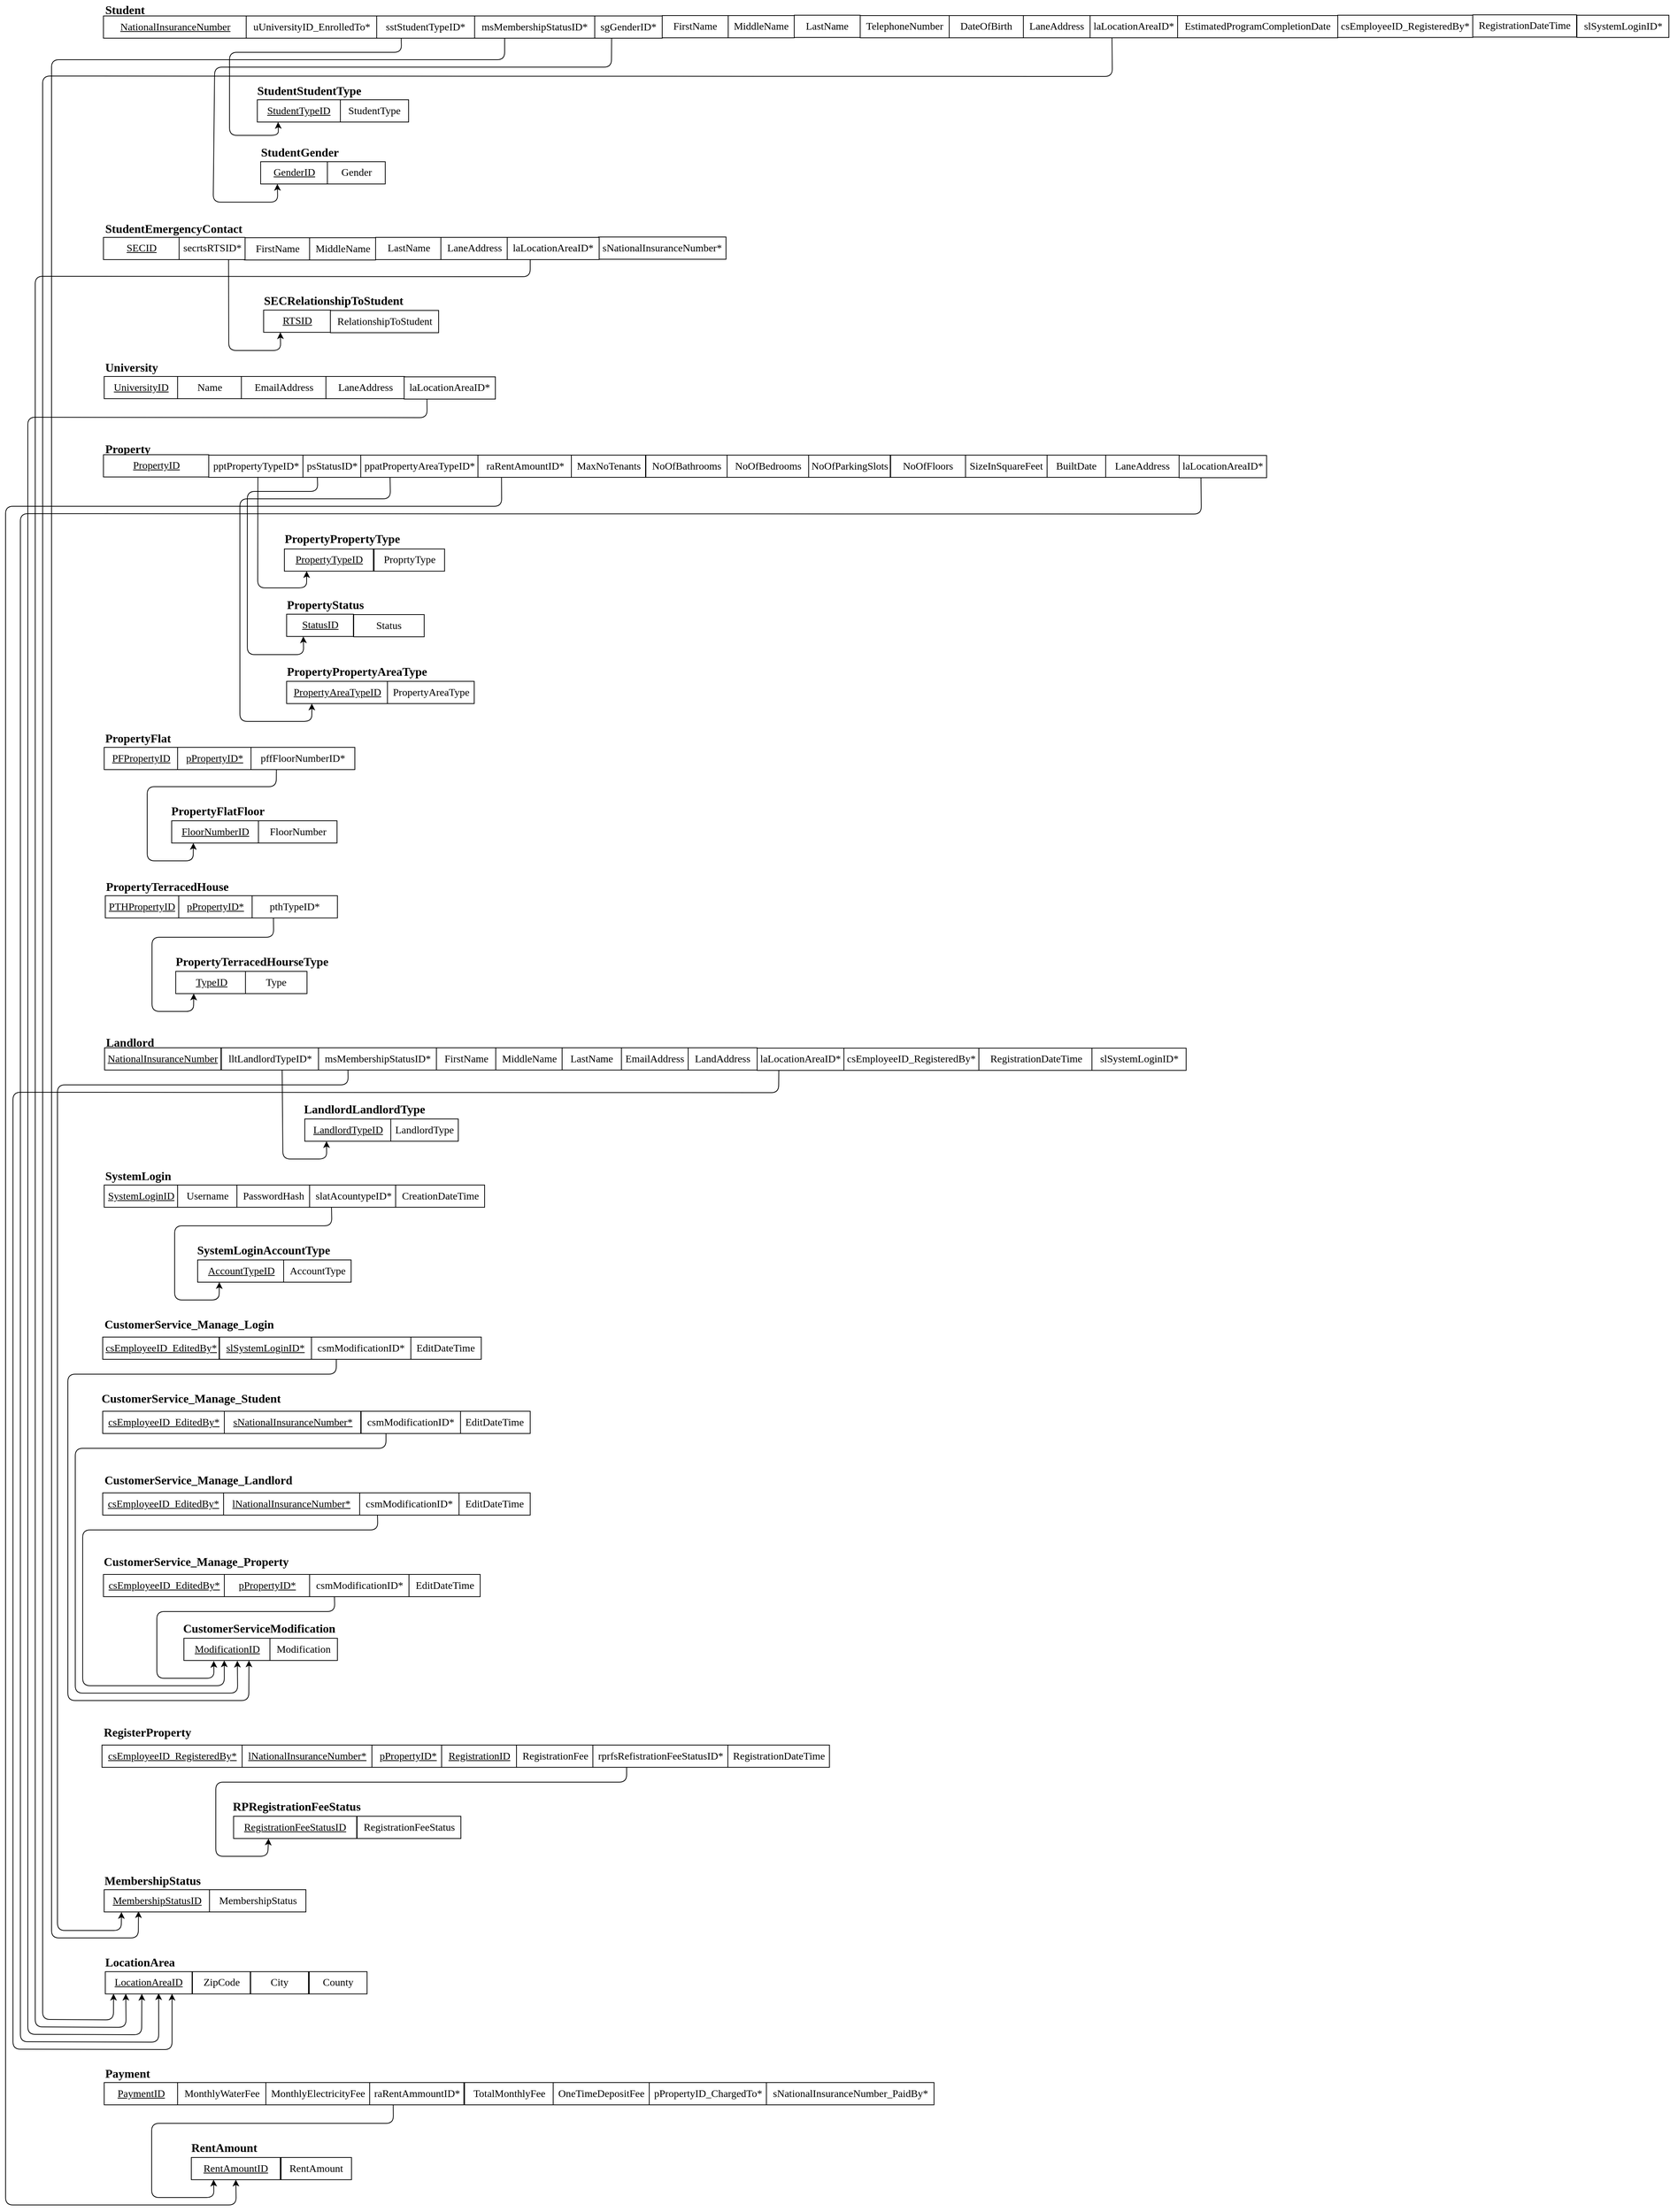<mxfile version="12.2.2" type="device" pages="1"><diagram id="bx-ZTYG9bVRK6xC262lA" name="Page-1"><mxGraphModel dx="1723" dy="2309" grid="1" gridSize="10" guides="1" tooltips="1" connect="1" arrows="1" fold="1" page="1" pageScale="1" pageWidth="2300" pageHeight="3050" math="0" shadow="0"><root><mxCell id="0"/><mxCell id="1" parent="0"/><mxCell id="CJqU6J7FZlLAtP6dqWoQ-250" value="&lt;font style=&quot;font-size: 16px&quot; face=&quot;Times New Roman&quot;&gt;Student&lt;/font&gt;" style="text;html=1;resizable=0;points=[];autosize=1;align=left;verticalAlign=top;spacingTop=-4;fontSize=16;fontStyle=1" parent="1" vertex="1"><mxGeometry x="2471.5" y="33.5" width="60" height="20" as="geometry"/></mxCell><mxCell id="CJqU6J7FZlLAtP6dqWoQ-251" value="&lt;u&gt;NationalInsuranceNumber&lt;/u&gt;" style="rounded=0;whiteSpace=wrap;html=1;fontSize=14;fontFamily=Times New Roman;" parent="1" vertex="1"><mxGeometry x="2471.5" y="54.5" width="193" height="30" as="geometry"/></mxCell><mxCell id="CJqU6J7FZlLAtP6dqWoQ-252" value="FirstName" style="rounded=0;whiteSpace=wrap;html=1;fontSize=14;fontFamily=Times New Roman;" parent="1" vertex="1"><mxGeometry x="3225" y="54" width="89" height="30" as="geometry"/></mxCell><mxCell id="CJqU6J7FZlLAtP6dqWoQ-253" value="MiddleName" style="rounded=0;whiteSpace=wrap;html=1;fontSize=14;fontFamily=Times New Roman;" parent="1" vertex="1"><mxGeometry x="3314" y="54" width="89" height="30" as="geometry"/></mxCell><mxCell id="CJqU6J7FZlLAtP6dqWoQ-254" value="LastName" style="rounded=0;whiteSpace=wrap;html=1;fontSize=14;fontFamily=Times New Roman;" parent="1" vertex="1"><mxGeometry x="3403" y="53.5" width="89" height="30" as="geometry"/></mxCell><mxCell id="CJqU6J7FZlLAtP6dqWoQ-255" value="TelephoneNumber" style="rounded=0;whiteSpace=wrap;html=1;fontSize=14;fontFamily=Times New Roman;" parent="1" vertex="1"><mxGeometry x="3492" y="54" width="120" height="30" as="geometry"/></mxCell><mxCell id="CJqU6J7FZlLAtP6dqWoQ-256" value="DateOfBirth" style="rounded=0;whiteSpace=wrap;html=1;fontSize=14;fontFamily=Times New Roman;" parent="1" vertex="1"><mxGeometry x="3612" y="54" width="100" height="30" as="geometry"/></mxCell><mxCell id="CJqU6J7FZlLAtP6dqWoQ-257" value="EstimatedProgramCompletionDate" style="rounded=0;whiteSpace=wrap;html=1;fontSize=14;fontFamily=Times New Roman;" parent="1" vertex="1"><mxGeometry x="3920" y="54" width="216" height="30" as="geometry"/></mxCell><mxCell id="CJqU6J7FZlLAtP6dqWoQ-258" value="LaneAddress" style="rounded=0;whiteSpace=wrap;html=1;fontSize=14;fontFamily=Times New Roman;" parent="1" vertex="1"><mxGeometry x="3712" y="54" width="90" height="30" as="geometry"/></mxCell><mxCell id="CJqU6J7FZlLAtP6dqWoQ-262" value="msMembershipStatusID*" style="rounded=0;whiteSpace=wrap;html=1;fontSize=14;fontFamily=Times New Roman;" parent="1" vertex="1"><mxGeometry x="2972" y="54.5" width="162" height="30" as="geometry"/></mxCell><mxCell id="CJqU6J7FZlLAtP6dqWoQ-263" value="uUniversityID_EnrolledTo*" style="rounded=0;whiteSpace=wrap;html=1;fontSize=14;fontFamily=Times New Roman;" parent="1" vertex="1"><mxGeometry x="2664" y="54.5" width="177" height="30" as="geometry"/></mxCell><mxCell id="CJqU6J7FZlLAtP6dqWoQ-264" value="csEmployeeID_RegisteredBy*" style="rounded=0;whiteSpace=wrap;html=1;fontSize=14;fontFamily=Times New Roman;" parent="1" vertex="1"><mxGeometry x="4136" y="53.5" width="182" height="30" as="geometry"/></mxCell><mxCell id="CJqU6J7FZlLAtP6dqWoQ-265" value="RegistrationDateTime" style="rounded=0;whiteSpace=wrap;html=1;fontSize=14;fontFamily=Times New Roman;" parent="1" vertex="1"><mxGeometry x="4318" y="53" width="140" height="30" as="geometry"/></mxCell><mxCell id="CJqU6J7FZlLAtP6dqWoQ-266" value="slSystemLoginID*" style="rounded=0;whiteSpace=wrap;html=1;fontSize=14;fontFamily=Times New Roman;" parent="1" vertex="1"><mxGeometry x="4458.5" y="53.5" width="124" height="30" as="geometry"/></mxCell><mxCell id="CJqU6J7FZlLAtP6dqWoQ-267" value="sstStudentTypeID*" style="rounded=0;whiteSpace=wrap;html=1;fontSize=14;fontFamily=Times New Roman;" parent="1" vertex="1"><mxGeometry x="2840" y="54.5" width="132" height="30" as="geometry"/></mxCell><mxCell id="CJqU6J7FZlLAtP6dqWoQ-268" value="sgGenderID*" style="rounded=0;whiteSpace=wrap;html=1;fontSize=14;fontFamily=Times New Roman;" parent="1" vertex="1"><mxGeometry x="3134" y="54.5" width="91" height="30" as="geometry"/></mxCell><mxCell id="CJqU6J7FZlLAtP6dqWoQ-270" value="&lt;font style=&quot;font-size: 16px&quot; face=&quot;Times New Roman&quot;&gt;StudentStudentType&lt;/font&gt;" style="text;html=1;resizable=0;points=[];autosize=1;align=left;verticalAlign=top;spacingTop=-4;fontSize=16;fontStyle=1" parent="1" vertex="1"><mxGeometry x="2677" y="142.5" width="150" height="20" as="geometry"/></mxCell><mxCell id="CJqU6J7FZlLAtP6dqWoQ-272" value="&lt;u&gt;StudentTypeID&lt;/u&gt;" style="rounded=0;whiteSpace=wrap;html=1;fontSize=14;fontFamily=Times New Roman;" parent="1" vertex="1"><mxGeometry x="2679" y="167.5" width="112" height="30" as="geometry"/></mxCell><mxCell id="CJqU6J7FZlLAtP6dqWoQ-274" value="StudentType" style="rounded=0;whiteSpace=wrap;html=1;fontSize=14;fontFamily=Times New Roman;" parent="1" vertex="1"><mxGeometry x="2791" y="167.5" width="92" height="30" as="geometry"/></mxCell><mxCell id="CJqU6J7FZlLAtP6dqWoQ-276" value="" style="endArrow=classic;html=1;entryX=0.25;entryY=1;entryDx=0;entryDy=0;exitX=0.25;exitY=1;exitDx=0;exitDy=0;" parent="1" source="CJqU6J7FZlLAtP6dqWoQ-267" target="CJqU6J7FZlLAtP6dqWoQ-272" edge="1"><mxGeometry width="50" height="50" relative="1" as="geometry"><mxPoint x="2661.5" y="223.5" as="sourcePoint"/><mxPoint x="2721.5" y="213.5" as="targetPoint"/><Array as="points"><mxPoint x="2873.5" y="103.5"/><mxPoint x="2641.5" y="103.5"/><mxPoint x="2641.5" y="215.5"/><mxPoint x="2707.5" y="215.5"/></Array></mxGeometry></mxCell><mxCell id="CJqU6J7FZlLAtP6dqWoQ-277" value="&lt;font face=&quot;Times New Roman&quot;&gt;MembershipStatus&lt;/font&gt;" style="text;html=1;resizable=0;points=[];autosize=1;align=left;verticalAlign=top;spacingTop=-4;fontSize=16;fontStyle=1" parent="1" vertex="1"><mxGeometry x="2470.5" y="2555.5" width="140" height="20" as="geometry"/></mxCell><mxCell id="CJqU6J7FZlLAtP6dqWoQ-278" value="&lt;u&gt;MembershipStatusID&lt;/u&gt;" style="rounded=0;whiteSpace=wrap;html=1;fontSize=14;fontFamily=Times New Roman;" parent="1" vertex="1"><mxGeometry x="2472.5" y="2580.5" width="142" height="30" as="geometry"/></mxCell><mxCell id="CJqU6J7FZlLAtP6dqWoQ-279" value="MembershipStatus" style="rounded=0;whiteSpace=wrap;html=1;fontSize=14;fontFamily=Times New Roman;" parent="1" vertex="1"><mxGeometry x="2614.5" y="2580.5" width="130" height="30" as="geometry"/></mxCell><mxCell id="CJqU6J7FZlLAtP6dqWoQ-280" value="" style="endArrow=classic;html=1;entryX=0.326;entryY=0.97;entryDx=0;entryDy=0;exitX=0.25;exitY=1;exitDx=0;exitDy=0;entryPerimeter=0;" parent="1" source="CJqU6J7FZlLAtP6dqWoQ-262" target="CJqU6J7FZlLAtP6dqWoQ-278" edge="1"><mxGeometry width="50" height="50" relative="1" as="geometry"><mxPoint x="2591.5" y="263.5" as="sourcePoint"/><mxPoint x="2641.5" y="213.5" as="targetPoint"/><Array as="points"><mxPoint x="3012.5" y="113.5"/><mxPoint x="2401.5" y="113.5"/><mxPoint x="2401.5" y="2645.5"/><mxPoint x="2518.5" y="2645.5"/></Array></mxGeometry></mxCell><mxCell id="CJqU6J7FZlLAtP6dqWoQ-281" value="&lt;font face=&quot;Times New Roman&quot;&gt;StudentGender&lt;/font&gt;" style="text;html=1;resizable=0;points=[];autosize=1;align=left;verticalAlign=top;spacingTop=-4;fontSize=16;fontStyle=1" parent="1" vertex="1"><mxGeometry x="2681.5" y="225.5" width="110" height="20" as="geometry"/></mxCell><mxCell id="CJqU6J7FZlLAtP6dqWoQ-282" value="&lt;u&gt;GenderID&lt;/u&gt;" style="rounded=0;whiteSpace=wrap;html=1;fontSize=14;fontFamily=Times New Roman;" parent="1" vertex="1"><mxGeometry x="2683.5" y="251" width="90" height="30" as="geometry"/></mxCell><mxCell id="CJqU6J7FZlLAtP6dqWoQ-283" value="Gender" style="rounded=0;whiteSpace=wrap;html=1;fontSize=14;fontFamily=Times New Roman;" parent="1" vertex="1"><mxGeometry x="2773.5" y="251" width="78" height="30" as="geometry"/></mxCell><mxCell id="CJqU6J7FZlLAtP6dqWoQ-284" value="" style="endArrow=classic;html=1;exitX=0.25;exitY=1;exitDx=0;exitDy=0;entryX=0.25;entryY=1;entryDx=0;entryDy=0;" parent="1" source="CJqU6J7FZlLAtP6dqWoQ-268" target="CJqU6J7FZlLAtP6dqWoQ-282" edge="1"><mxGeometry width="50" height="50" relative="1" as="geometry"><mxPoint x="2581.5" y="273.5" as="sourcePoint"/><mxPoint x="2631.5" y="223.5" as="targetPoint"/><Array as="points"><mxPoint x="3156.5" y="123.5"/><mxPoint x="2621.5" y="123.5"/><mxPoint x="2619.5" y="305.5"/><mxPoint x="2706.5" y="305.5"/></Array></mxGeometry></mxCell><mxCell id="CJqU6J7FZlLAtP6dqWoQ-287" value="City" style="rounded=0;whiteSpace=wrap;html=1;fontSize=14;fontFamily=Times New Roman;" parent="1" vertex="1"><mxGeometry x="2670" y="2691" width="78" height="30" as="geometry"/></mxCell><mxCell id="CJqU6J7FZlLAtP6dqWoQ-288" value="&lt;font face=&quot;Times New Roman&quot;&gt;LocationArea&lt;/font&gt;" style="text;html=1;resizable=0;points=[];autosize=1;align=left;verticalAlign=top;spacingTop=-4;fontSize=16;fontStyle=1" parent="1" vertex="1"><mxGeometry x="2471.5" y="2665.5" width="100" height="20" as="geometry"/></mxCell><mxCell id="CJqU6J7FZlLAtP6dqWoQ-289" value="&lt;u&gt;LocationAreaID&lt;/u&gt;" style="rounded=0;whiteSpace=wrap;html=1;fontSize=14;fontFamily=Times New Roman;" parent="1" vertex="1"><mxGeometry x="2474" y="2691" width="117" height="30" as="geometry"/></mxCell><mxCell id="CJqU6J7FZlLAtP6dqWoQ-290" value="ZipCode" style="rounded=0;whiteSpace=wrap;html=1;fontSize=14;fontFamily=Times New Roman;" parent="1" vertex="1"><mxGeometry x="2591.5" y="2691" width="78" height="30" as="geometry"/></mxCell><mxCell id="CJqU6J7FZlLAtP6dqWoQ-293" value="County" style="rounded=0;whiteSpace=wrap;html=1;fontSize=14;fontFamily=Times New Roman;" parent="1" vertex="1"><mxGeometry x="2749" y="2691" width="78" height="30" as="geometry"/></mxCell><mxCell id="CJqU6J7FZlLAtP6dqWoQ-296" value="&lt;font style=&quot;font-size: 16px&quot; face=&quot;Times New Roman&quot;&gt;StudentEmergencyContact&lt;/font&gt;" style="text;html=1;resizable=0;points=[];autosize=1;align=left;verticalAlign=top;spacingTop=-4;fontSize=16;fontStyle=1" parent="1" vertex="1"><mxGeometry x="2471.5" y="328.5" width="190" height="20" as="geometry"/></mxCell><mxCell id="CJqU6J7FZlLAtP6dqWoQ-297" value="&lt;u&gt;SECID&lt;/u&gt;" style="rounded=0;whiteSpace=wrap;html=1;fontSize=14;fontFamily=Times New Roman;" parent="1" vertex="1"><mxGeometry x="2471.5" y="353" width="102" height="30" as="geometry"/></mxCell><mxCell id="CJqU6J7FZlLAtP6dqWoQ-298" value="FirstName" style="rounded=0;whiteSpace=wrap;html=1;fontSize=14;fontFamily=Times New Roman;" parent="1" vertex="1"><mxGeometry x="2661.5" y="353.5" width="89" height="30" as="geometry"/></mxCell><mxCell id="CJqU6J7FZlLAtP6dqWoQ-299" value="MiddleName" style="rounded=0;whiteSpace=wrap;html=1;fontSize=14;fontFamily=Times New Roman;" parent="1" vertex="1"><mxGeometry x="2749.5" y="353.5" width="89" height="30" as="geometry"/></mxCell><mxCell id="CJqU6J7FZlLAtP6dqWoQ-300" value="LastName" style="rounded=0;whiteSpace=wrap;html=1;fontSize=14;fontFamily=Times New Roman;" parent="1" vertex="1"><mxGeometry x="2838.5" y="353" width="89" height="30" as="geometry"/></mxCell><mxCell id="CJqU6J7FZlLAtP6dqWoQ-302" value="LaneAddress" style="rounded=0;whiteSpace=wrap;html=1;fontSize=14;fontFamily=Times New Roman;" parent="1" vertex="1"><mxGeometry x="2926.5" y="353" width="90" height="30" as="geometry"/></mxCell><mxCell id="CJqU6J7FZlLAtP6dqWoQ-306" value="sNationalInsuranceNumber*" style="rounded=0;whiteSpace=wrap;html=1;fontSize=14;fontFamily=Times New Roman;" parent="1" vertex="1"><mxGeometry x="3139" y="352.5" width="172" height="30" as="geometry"/></mxCell><mxCell id="CJqU6J7FZlLAtP6dqWoQ-307" value="&lt;font face=&quot;Times New Roman&quot;&gt;SECRelationshipToStudent&lt;/font&gt;" style="text;html=1;resizable=0;points=[];autosize=1;align=left;verticalAlign=top;spacingTop=-4;fontSize=16;fontStyle=1" parent="1" vertex="1"><mxGeometry x="2685.5" y="425.5" width="190" height="20" as="geometry"/></mxCell><mxCell id="CJqU6J7FZlLAtP6dqWoQ-308" value="&lt;u&gt;RTSID&lt;/u&gt;" style="rounded=0;whiteSpace=wrap;html=1;fontSize=14;fontFamily=Times New Roman;" parent="1" vertex="1"><mxGeometry x="2687.5" y="451" width="90" height="30" as="geometry"/></mxCell><mxCell id="CJqU6J7FZlLAtP6dqWoQ-309" value="RelationshipToStudent" style="rounded=0;whiteSpace=wrap;html=1;fontSize=14;fontFamily=Times New Roman;" parent="1" vertex="1"><mxGeometry x="2777.5" y="451.5" width="146" height="30" as="geometry"/></mxCell><mxCell id="CJqU6J7FZlLAtP6dqWoQ-313" value="&lt;u&gt;UniversityID&lt;/u&gt;" style="rounded=0;whiteSpace=wrap;html=1;fontSize=14;fontFamily=Times New Roman;" parent="1" vertex="1"><mxGeometry x="2472.5" y="540.5" width="99" height="30" as="geometry"/></mxCell><mxCell id="CJqU6J7FZlLAtP6dqWoQ-314" value="&lt;font style=&quot;font-size: 16px&quot; face=&quot;Times New Roman&quot;&gt;University&lt;/font&gt;" style="text;html=1;resizable=0;points=[];autosize=1;align=left;verticalAlign=top;spacingTop=-4;fontSize=16;fontStyle=1" parent="1" vertex="1"><mxGeometry x="2471.5" y="515.5" width="80" height="20" as="geometry"/></mxCell><mxCell id="CJqU6J7FZlLAtP6dqWoQ-315" value="Name" style="rounded=0;whiteSpace=wrap;html=1;fontSize=14;fontFamily=Times New Roman;" parent="1" vertex="1"><mxGeometry x="2571.5" y="540.5" width="86" height="30" as="geometry"/></mxCell><mxCell id="CJqU6J7FZlLAtP6dqWoQ-316" value="EmailAddress" style="rounded=0;whiteSpace=wrap;html=1;fontSize=14;fontFamily=Times New Roman;" parent="1" vertex="1"><mxGeometry x="2657.5" y="540.5" width="114" height="30" as="geometry"/></mxCell><mxCell id="CJqU6J7FZlLAtP6dqWoQ-317" value="LaneAddress" style="rounded=0;whiteSpace=wrap;html=1;fontSize=14;fontFamily=Times New Roman;" parent="1" vertex="1"><mxGeometry x="2771.5" y="540.5" width="106" height="30" as="geometry"/></mxCell><mxCell id="CJqU6J7FZlLAtP6dqWoQ-322" value="&lt;font style=&quot;font-size: 16px&quot; face=&quot;Times New Roman&quot;&gt;Property&lt;/font&gt;" style="text;html=1;resizable=0;points=[];autosize=1;align=left;verticalAlign=top;spacingTop=-4;fontSize=16;fontStyle=1" parent="1" vertex="1"><mxGeometry x="2471.5" y="625.5" width="70" height="20" as="geometry"/></mxCell><mxCell id="CJqU6J7FZlLAtP6dqWoQ-323" value="&lt;u&gt;PropertyID&lt;/u&gt;" style="rounded=0;whiteSpace=wrap;html=1;fontSize=14;fontFamily=Times New Roman;" parent="1" vertex="1"><mxGeometry x="2471.5" y="646" width="142" height="30" as="geometry"/></mxCell><mxCell id="CJqU6J7FZlLAtP6dqWoQ-324" value="psStatusID*" style="rounded=0;whiteSpace=wrap;html=1;fontSize=14;fontFamily=Times New Roman;" parent="1" vertex="1"><mxGeometry x="2740.5" y="646.5" width="78" height="30" as="geometry"/></mxCell><mxCell id="CJqU6J7FZlLAtP6dqWoQ-325" value="raRentAmountID*" style="rounded=0;whiteSpace=wrap;html=1;fontSize=14;fontFamily=Times New Roman;" parent="1" vertex="1"><mxGeometry x="2976.5" y="646.5" width="127" height="30" as="geometry"/></mxCell><mxCell id="CJqU6J7FZlLAtP6dqWoQ-326" value="MaxNoTenants" style="rounded=0;whiteSpace=wrap;html=1;fontSize=14;fontFamily=Times New Roman;" parent="1" vertex="1"><mxGeometry x="3102.5" y="646.5" width="100" height="30" as="geometry"/></mxCell><mxCell id="CJqU6J7FZlLAtP6dqWoQ-327" value="NoOfBathrooms" style="rounded=0;whiteSpace=wrap;html=1;fontSize=14;fontFamily=Times New Roman;" parent="1" vertex="1"><mxGeometry x="3203" y="646.5" width="110" height="30" as="geometry"/></mxCell><mxCell id="CJqU6J7FZlLAtP6dqWoQ-328" value="NoOfBedrooms" style="rounded=0;whiteSpace=wrap;html=1;fontSize=14;fontFamily=Times New Roman;" parent="1" vertex="1"><mxGeometry x="3312.5" y="646.5" width="110" height="30" as="geometry"/></mxCell><mxCell id="CJqU6J7FZlLAtP6dqWoQ-329" value="ppatPropertyAreaTypeID*" style="rounded=0;whiteSpace=wrap;html=1;fontSize=14;fontFamily=Times New Roman;" parent="1" vertex="1"><mxGeometry x="2818.5" y="646.5" width="158" height="30" as="geometry"/></mxCell><mxCell id="CJqU6J7FZlLAtP6dqWoQ-330" value="NoOfParkingSlots" style="rounded=0;whiteSpace=wrap;html=1;fontSize=14;fontFamily=Times New Roman;" parent="1" vertex="1"><mxGeometry x="3422.5" y="646.5" width="110" height="30" as="geometry"/></mxCell><mxCell id="CJqU6J7FZlLAtP6dqWoQ-331" value="NoOfFloors" style="rounded=0;whiteSpace=wrap;html=1;fontSize=14;fontFamily=Times New Roman;" parent="1" vertex="1"><mxGeometry x="3533" y="646.5" width="101" height="30" as="geometry"/></mxCell><mxCell id="CJqU6J7FZlLAtP6dqWoQ-332" value="SizeInSquareFeet" style="rounded=0;whiteSpace=wrap;html=1;fontSize=14;fontFamily=Times New Roman;" parent="1" vertex="1"><mxGeometry x="3634" y="646.5" width="110" height="30" as="geometry"/></mxCell><mxCell id="CJqU6J7FZlLAtP6dqWoQ-333" value="LaneAddress" style="rounded=0;whiteSpace=wrap;html=1;fontSize=14;fontFamily=Times New Roman;" parent="1" vertex="1"><mxGeometry x="3823" y="646.5" width="99" height="30" as="geometry"/></mxCell><mxCell id="CJqU6J7FZlLAtP6dqWoQ-337" value="pptPropertyTypeID*" style="rounded=0;whiteSpace=wrap;html=1;fontSize=14;fontFamily=Times New Roman;" parent="1" vertex="1"><mxGeometry x="2613.5" y="646.5" width="127" height="30" as="geometry"/></mxCell><mxCell id="CJqU6J7FZlLAtP6dqWoQ-338" value="BuiltDate" style="rounded=0;whiteSpace=wrap;html=1;fontSize=14;fontFamily=Times New Roman;" parent="1" vertex="1"><mxGeometry x="3744" y="646.5" width="79" height="30" as="geometry"/></mxCell><mxCell id="CJqU6J7FZlLAtP6dqWoQ-339" value="&lt;font face=&quot;Times New Roman&quot;&gt;PropertyPropertyType&lt;/font&gt;" style="text;html=1;resizable=0;points=[];autosize=1;align=left;verticalAlign=top;spacingTop=-4;fontSize=16;fontStyle=1" parent="1" vertex="1"><mxGeometry x="2713.5" y="747" width="160" height="20" as="geometry"/></mxCell><mxCell id="CJqU6J7FZlLAtP6dqWoQ-340" value="&lt;u&gt;PropertyTypeID&lt;/u&gt;" style="rounded=0;whiteSpace=wrap;html=1;fontSize=14;fontFamily=Times New Roman;" parent="1" vertex="1"><mxGeometry x="2715.5" y="773" width="120" height="30" as="geometry"/></mxCell><mxCell id="CJqU6J7FZlLAtP6dqWoQ-341" value="ProprtyType" style="rounded=0;whiteSpace=wrap;html=1;fontSize=14;fontFamily=Times New Roman;" parent="1" vertex="1"><mxGeometry x="2836.5" y="773" width="95" height="30" as="geometry"/></mxCell><mxCell id="CJqU6J7FZlLAtP6dqWoQ-342" value="&lt;font face=&quot;Times New Roman&quot;&gt;PropertyStatus&lt;/font&gt;" style="text;html=1;resizable=0;points=[];autosize=1;align=left;verticalAlign=top;spacingTop=-4;fontSize=16;fontStyle=1" parent="1" vertex="1"><mxGeometry x="2716.5" y="835.5" width="110" height="20" as="geometry"/></mxCell><mxCell id="CJqU6J7FZlLAtP6dqWoQ-343" value="&lt;u&gt;StatusID&lt;/u&gt;" style="rounded=0;whiteSpace=wrap;html=1;fontSize=14;fontFamily=Times New Roman;" parent="1" vertex="1"><mxGeometry x="2718.5" y="861" width="90" height="30" as="geometry"/></mxCell><mxCell id="CJqU6J7FZlLAtP6dqWoQ-344" value="Status" style="rounded=0;whiteSpace=wrap;html=1;fontSize=14;fontFamily=Times New Roman;" parent="1" vertex="1"><mxGeometry x="2809" y="861.5" width="95" height="30" as="geometry"/></mxCell><mxCell id="CJqU6J7FZlLAtP6dqWoQ-345" value="" style="endArrow=classic;html=1;entryX=0.25;entryY=1;entryDx=0;entryDy=0;exitX=0.522;exitY=0.981;exitDx=0;exitDy=0;exitPerimeter=0;" parent="1" source="CJqU6J7FZlLAtP6dqWoQ-337" target="CJqU6J7FZlLAtP6dqWoQ-340" edge="1"><mxGeometry width="50" height="50" relative="1" as="geometry"><mxPoint x="2672.5" y="743.5" as="sourcePoint"/><mxPoint x="2645.5" y="828.5" as="targetPoint"/><Array as="points"><mxPoint x="2679.5" y="825.5"/><mxPoint x="2745.5" y="825.5"/></Array></mxGeometry></mxCell><mxCell id="CJqU6J7FZlLAtP6dqWoQ-346" value="" style="endArrow=classic;html=1;entryX=0.25;entryY=1;entryDx=0;entryDy=0;exitX=0.25;exitY=1;exitDx=0;exitDy=0;" parent="1" source="CJqU6J7FZlLAtP6dqWoQ-324" target="CJqU6J7FZlLAtP6dqWoQ-343" edge="1"><mxGeometry width="50" height="50" relative="1" as="geometry"><mxPoint x="2605.5" y="833.5" as="sourcePoint"/><mxPoint x="2655.5" y="783.5" as="targetPoint"/><Array as="points"><mxPoint x="2760.5" y="695.5"/><mxPoint x="2665.5" y="695.5"/><mxPoint x="2665.5" y="915.5"/><mxPoint x="2741.5" y="915.5"/></Array></mxGeometry></mxCell><mxCell id="CJqU6J7FZlLAtP6dqWoQ-347" value="&lt;font face=&quot;Times New Roman&quot;&gt;PropertyPropertyAreaType&lt;/font&gt;" style="text;html=1;resizable=0;points=[];autosize=1;align=left;verticalAlign=top;spacingTop=-4;fontSize=16;fontStyle=1" parent="1" vertex="1"><mxGeometry x="2716.5" y="925.5" width="190" height="20" as="geometry"/></mxCell><mxCell id="CJqU6J7FZlLAtP6dqWoQ-348" value="&lt;u&gt;PropertyAreaTypeID&lt;/u&gt;" style="rounded=0;whiteSpace=wrap;html=1;fontSize=14;fontFamily=Times New Roman;" parent="1" vertex="1"><mxGeometry x="2718.5" y="951.5" width="136" height="30" as="geometry"/></mxCell><mxCell id="CJqU6J7FZlLAtP6dqWoQ-349" value="PropertyAreaType" style="rounded=0;whiteSpace=wrap;html=1;fontSize=14;fontFamily=Times New Roman;" parent="1" vertex="1"><mxGeometry x="2854.5" y="951.5" width="117" height="30" as="geometry"/></mxCell><mxCell id="CJqU6J7FZlLAtP6dqWoQ-350" value="" style="endArrow=classic;html=1;exitX=0.25;exitY=1;exitDx=0;exitDy=0;entryX=0.25;entryY=1;entryDx=0;entryDy=0;" parent="1" source="CJqU6J7FZlLAtP6dqWoQ-329" target="CJqU6J7FZlLAtP6dqWoQ-348" edge="1"><mxGeometry width="50" height="50" relative="1" as="geometry"><mxPoint x="2595.5" y="853.5" as="sourcePoint"/><mxPoint x="2645.5" y="803.5" as="targetPoint"/><Array as="points"><mxPoint x="2858.5" y="705.5"/><mxPoint x="2655.5" y="705.5"/><mxPoint x="2655.5" y="1005.5"/><mxPoint x="2752.5" y="1005.5"/></Array></mxGeometry></mxCell><mxCell id="CJqU6J7FZlLAtP6dqWoQ-351" value="&lt;u&gt;PTHPropertyID&lt;/u&gt;" style="rounded=0;whiteSpace=wrap;html=1;fontSize=14;fontFamily=Times New Roman;" parent="1" vertex="1"><mxGeometry x="2474" y="1240.5" width="99" height="30" as="geometry"/></mxCell><mxCell id="CJqU6J7FZlLAtP6dqWoQ-352" value="&lt;font style=&quot;font-size: 16px&quot; face=&quot;Times New Roman&quot;&gt;PropertyTerracedHouse&lt;/font&gt;" style="text;html=1;resizable=0;points=[];autosize=1;align=left;verticalAlign=top;spacingTop=-4;fontSize=16;fontStyle=1" parent="1" vertex="1"><mxGeometry x="2473" y="1215.5" width="170" height="20" as="geometry"/></mxCell><mxCell id="CJqU6J7FZlLAtP6dqWoQ-353" value="pthTypeID*" style="rounded=0;whiteSpace=wrap;html=1;fontSize=14;fontFamily=Times New Roman;" parent="1" vertex="1"><mxGeometry x="2672" y="1240.5" width="115" height="30" as="geometry"/></mxCell><mxCell id="CJqU6J7FZlLAtP6dqWoQ-354" value="&lt;u&gt;pPropertyID*&lt;/u&gt;" style="rounded=0;whiteSpace=wrap;html=1;fontSize=14;fontFamily=Times New Roman;" parent="1" vertex="1"><mxGeometry x="2573" y="1240.5" width="99" height="30" as="geometry"/></mxCell><mxCell id="CJqU6J7FZlLAtP6dqWoQ-359" value="&lt;font face=&quot;Times New Roman&quot;&gt;PropertyTerracedHourseType&lt;/font&gt;" style="text;html=1;resizable=0;points=[];autosize=1;align=left;verticalAlign=top;spacingTop=-4;fontSize=16;fontStyle=1" parent="1" vertex="1"><mxGeometry x="2566.5" y="1316.5" width="200" height="20" as="geometry"/></mxCell><mxCell id="CJqU6J7FZlLAtP6dqWoQ-360" value="&lt;u&gt;TypeID&lt;/u&gt;" style="rounded=0;whiteSpace=wrap;html=1;fontSize=14;fontFamily=Times New Roman;" parent="1" vertex="1"><mxGeometry x="2569" y="1342.5" width="97" height="30" as="geometry"/></mxCell><mxCell id="CJqU6J7FZlLAtP6dqWoQ-361" value="Type" style="rounded=0;whiteSpace=wrap;html=1;fontSize=14;fontFamily=Times New Roman;" parent="1" vertex="1"><mxGeometry x="2663" y="1342.5" width="83" height="30" as="geometry"/></mxCell><mxCell id="CJqU6J7FZlLAtP6dqWoQ-362" value="" style="endArrow=classic;html=1;entryX=0.25;entryY=1;entryDx=0;entryDy=0;exitX=0.25;exitY=1;exitDx=0;exitDy=0;" parent="1" source="CJqU6J7FZlLAtP6dqWoQ-353" target="CJqU6J7FZlLAtP6dqWoQ-360" edge="1"><mxGeometry width="50" height="50" relative="1" as="geometry"><mxPoint x="2487" y="1426.5" as="sourcePoint"/><mxPoint x="2537" y="1376.5" as="targetPoint"/><Array as="points"><mxPoint x="2701" y="1296.5"/><mxPoint x="2537" y="1296.5"/><mxPoint x="2537" y="1396.5"/><mxPoint x="2593" y="1396.5"/></Array></mxGeometry></mxCell><mxCell id="CJqU6J7FZlLAtP6dqWoQ-363" value="&lt;u&gt;PFPropertyID&lt;/u&gt;" style="rounded=0;whiteSpace=wrap;html=1;fontSize=14;fontFamily=Times New Roman;" parent="1" vertex="1"><mxGeometry x="2472.5" y="1040.5" width="99" height="30" as="geometry"/></mxCell><mxCell id="CJqU6J7FZlLAtP6dqWoQ-364" value="&lt;font style=&quot;font-size: 16px&quot; face=&quot;Times New Roman&quot;&gt;PropertyFlat&lt;/font&gt;" style="text;html=1;resizable=0;points=[];autosize=1;align=left;verticalAlign=top;spacingTop=-4;fontSize=16;fontStyle=1" parent="1" vertex="1"><mxGeometry x="2471.5" y="1015.5" width="100" height="20" as="geometry"/></mxCell><mxCell id="CJqU6J7FZlLAtP6dqWoQ-365" value="pffFloorNumberID*" style="rounded=0;whiteSpace=wrap;html=1;fontSize=14;fontFamily=Times New Roman;" parent="1" vertex="1"><mxGeometry x="2669.5" y="1040.5" width="141" height="30" as="geometry"/></mxCell><mxCell id="CJqU6J7FZlLAtP6dqWoQ-366" value="&lt;u&gt;pPropertyID*&lt;/u&gt;" style="rounded=0;whiteSpace=wrap;html=1;fontSize=14;fontFamily=Times New Roman;" parent="1" vertex="1"><mxGeometry x="2571.5" y="1040.5" width="99" height="30" as="geometry"/></mxCell><mxCell id="CJqU6J7FZlLAtP6dqWoQ-367" value="&lt;font face=&quot;Times New Roman&quot;&gt;PropertyFlatFloor&lt;/font&gt;" style="text;html=1;resizable=0;points=[];autosize=1;align=left;verticalAlign=top;spacingTop=-4;fontSize=16;fontStyle=1" parent="1" vertex="1"><mxGeometry x="2561" y="1113.5" width="130" height="20" as="geometry"/></mxCell><mxCell id="CJqU6J7FZlLAtP6dqWoQ-368" value="&lt;u&gt;FloorNumberID&lt;/u&gt;" style="rounded=0;whiteSpace=wrap;html=1;fontSize=14;fontFamily=Times New Roman;" parent="1" vertex="1"><mxGeometry x="2563.5" y="1139.5" width="117" height="30" as="geometry"/></mxCell><mxCell id="CJqU6J7FZlLAtP6dqWoQ-369" value="FloorNumber" style="rounded=0;whiteSpace=wrap;html=1;fontSize=14;fontFamily=Times New Roman;" parent="1" vertex="1"><mxGeometry x="2680.5" y="1139.5" width="106" height="30" as="geometry"/></mxCell><mxCell id="CJqU6J7FZlLAtP6dqWoQ-370" value="" style="endArrow=classic;html=1;exitX=0.25;exitY=1;exitDx=0;exitDy=0;entryX=0.25;entryY=1;entryDx=0;entryDy=0;" parent="1" source="CJqU6J7FZlLAtP6dqWoQ-365" target="CJqU6J7FZlLAtP6dqWoQ-368" edge="1"><mxGeometry width="50" height="50" relative="1" as="geometry"><mxPoint x="2430.5" y="1133.5" as="sourcePoint"/><mxPoint x="2480.5" y="1083.5" as="targetPoint"/><Array as="points"><mxPoint x="2704.5" y="1093.5"/><mxPoint x="2530.5" y="1093.5"/><mxPoint x="2530.5" y="1193.5"/><mxPoint x="2592.5" y="1193.5"/></Array></mxGeometry></mxCell><mxCell id="CJqU6J7FZlLAtP6dqWoQ-371" value="&lt;font face=&quot;Times New Roman&quot;&gt;Landlord&lt;/font&gt;" style="text;html=1;resizable=0;points=[];autosize=1;align=left;verticalAlign=top;spacingTop=-4;fontSize=16;fontStyle=1" parent="1" vertex="1"><mxGeometry x="2473" y="1425.5" width="70" height="20" as="geometry"/></mxCell><mxCell id="CJqU6J7FZlLAtP6dqWoQ-372" value="&lt;u&gt;NationalInsuranceNumber&lt;/u&gt;" style="rounded=0;whiteSpace=wrap;html=1;fontSize=14;fontFamily=Times New Roman;" parent="1" vertex="1"><mxGeometry x="2473" y="1445.5" width="157" height="30" as="geometry"/></mxCell><mxCell id="CJqU6J7FZlLAtP6dqWoQ-373" value="FirstName" style="rounded=0;whiteSpace=wrap;html=1;fontSize=14;fontFamily=Times New Roman;" parent="1" vertex="1"><mxGeometry x="2920.5" y="1445.5" width="80" height="30" as="geometry"/></mxCell><mxCell id="CJqU6J7FZlLAtP6dqWoQ-374" value="MiddleName" style="rounded=0;whiteSpace=wrap;html=1;fontSize=14;fontFamily=Times New Roman;" parent="1" vertex="1"><mxGeometry x="3000.5" y="1445.5" width="90" height="30" as="geometry"/></mxCell><mxCell id="CJqU6J7FZlLAtP6dqWoQ-375" value="LastName" style="rounded=0;whiteSpace=wrap;html=1;fontSize=14;fontFamily=Times New Roman;" parent="1" vertex="1"><mxGeometry x="3090" y="1445.5" width="80" height="30" as="geometry"/></mxCell><mxCell id="CJqU6J7FZlLAtP6dqWoQ-376" value="EmailAddress" style="rounded=0;whiteSpace=wrap;html=1;fontSize=14;fontFamily=Times New Roman;" parent="1" vertex="1"><mxGeometry x="3170" y="1445.5" width="90" height="30" as="geometry"/></mxCell><mxCell id="CJqU6J7FZlLAtP6dqWoQ-377" value="msMembershipStatusID*" style="rounded=0;whiteSpace=wrap;html=1;fontSize=14;fontFamily=Times New Roman;" parent="1" vertex="1"><mxGeometry x="2761.5" y="1445.5" width="159" height="30" as="geometry"/></mxCell><mxCell id="CJqU6J7FZlLAtP6dqWoQ-378" value="LandAddress" style="rounded=0;whiteSpace=wrap;html=1;fontSize=14;fontFamily=Times New Roman;" parent="1" vertex="1"><mxGeometry x="3260" y="1445.5" width="93" height="30" as="geometry"/></mxCell><mxCell id="CJqU6J7FZlLAtP6dqWoQ-380" value="laLocationAreaID*" style="rounded=0;whiteSpace=wrap;html=1;fontSize=14;fontFamily=Times New Roman;" parent="1" vertex="1"><mxGeometry x="3353" y="1446" width="117" height="30" as="geometry"/></mxCell><mxCell id="CJqU6J7FZlLAtP6dqWoQ-382" value="csEmployeeID_RegisteredBy*" style="rounded=0;whiteSpace=wrap;html=1;fontSize=14;fontFamily=Times New Roman;" parent="1" vertex="1"><mxGeometry x="3470" y="1446" width="182" height="30" as="geometry"/></mxCell><mxCell id="CJqU6J7FZlLAtP6dqWoQ-383" value="RegistrationDateTime" style="rounded=0;whiteSpace=wrap;html=1;fontSize=14;fontFamily=Times New Roman;" parent="1" vertex="1"><mxGeometry x="3652" y="1446" width="155" height="30" as="geometry"/></mxCell><mxCell id="CJqU6J7FZlLAtP6dqWoQ-384" value="lltLandlordTypeID*" style="rounded=0;whiteSpace=wrap;html=1;fontSize=14;fontFamily=Times New Roman;" parent="1" vertex="1"><mxGeometry x="2630.5" y="1445.5" width="131" height="30" as="geometry"/></mxCell><mxCell id="CJqU6J7FZlLAtP6dqWoQ-385" value="slSystemLoginID*" style="rounded=0;whiteSpace=wrap;html=1;fontSize=14;fontFamily=Times New Roman;" parent="1" vertex="1"><mxGeometry x="3804.5" y="1446" width="127" height="30" as="geometry"/></mxCell><mxCell id="CJqU6J7FZlLAtP6dqWoQ-386" value="&lt;font face=&quot;Times New Roman&quot;&gt;LandlordLandlordType&lt;/font&gt;" style="text;html=1;resizable=0;points=[];autosize=1;align=left;verticalAlign=top;spacingTop=-4;fontSize=16;fontStyle=1" parent="1" vertex="1"><mxGeometry x="2740" y="1515.5" width="160" height="20" as="geometry"/></mxCell><mxCell id="CJqU6J7FZlLAtP6dqWoQ-387" value="&lt;u&gt;LandlordTypeID&lt;/u&gt;" style="rounded=0;whiteSpace=wrap;html=1;fontSize=14;fontFamily=Times New Roman;" parent="1" vertex="1"><mxGeometry x="2743" y="1541.5" width="117" height="30" as="geometry"/></mxCell><mxCell id="CJqU6J7FZlLAtP6dqWoQ-388" value="LandlordType" style="rounded=0;whiteSpace=wrap;html=1;fontSize=14;fontFamily=Times New Roman;" parent="1" vertex="1"><mxGeometry x="2859" y="1541.5" width="91" height="30" as="geometry"/></mxCell><mxCell id="CJqU6J7FZlLAtP6dqWoQ-389" value="" style="endArrow=classic;html=1;entryX=0.25;entryY=1;entryDx=0;entryDy=0;exitX=0.626;exitY=1.008;exitDx=0;exitDy=0;exitPerimeter=0;" parent="1" source="CJqU6J7FZlLAtP6dqWoQ-384" target="CJqU6J7FZlLAtP6dqWoQ-387" edge="1"><mxGeometry width="50" height="50" relative="1" as="geometry"><mxPoint x="2605" y="1563.5" as="sourcePoint"/><mxPoint x="2655" y="1513.5" as="targetPoint"/><Array as="points"><mxPoint x="2713.5" y="1595.5"/><mxPoint x="2772.5" y="1595.5"/></Array></mxGeometry></mxCell><mxCell id="CJqU6J7FZlLAtP6dqWoQ-393" value="" style="endArrow=classic;html=1;entryX=0.164;entryY=1.007;entryDx=0;entryDy=0;entryPerimeter=0;exitX=0.25;exitY=1;exitDx=0;exitDy=0;" parent="1" source="CJqU6J7FZlLAtP6dqWoQ-377" target="CJqU6J7FZlLAtP6dqWoQ-278" edge="1"><mxGeometry width="50" height="50" relative="1" as="geometry"><mxPoint x="2131.5" y="533.5" as="sourcePoint"/><mxPoint x="2181.5" y="483.5" as="targetPoint"/><Array as="points"><mxPoint x="2801.5" y="1495.5"/><mxPoint x="2409.5" y="1495.5"/><mxPoint x="2409.5" y="2635.5"/><mxPoint x="2495.5" y="2635.5"/></Array></mxGeometry></mxCell><mxCell id="CJqU6J7FZlLAtP6dqWoQ-394" value="&lt;u&gt;SystemLoginID&lt;/u&gt;" style="rounded=0;whiteSpace=wrap;html=1;fontSize=14;fontFamily=Times New Roman;" parent="1" vertex="1"><mxGeometry x="2472.5" y="1630.5" width="99" height="30" as="geometry"/></mxCell><mxCell id="CJqU6J7FZlLAtP6dqWoQ-395" value="&lt;font face=&quot;Times New Roman&quot;&gt;SystemLogin&lt;/font&gt;" style="text;html=1;resizable=0;points=[];autosize=1;align=left;verticalAlign=top;spacingTop=-4;fontSize=16;fontStyle=1" parent="1" vertex="1"><mxGeometry x="2471.5" y="1605.5" width="100" height="20" as="geometry"/></mxCell><mxCell id="CJqU6J7FZlLAtP6dqWoQ-396" value="Username" style="rounded=0;whiteSpace=wrap;html=1;fontSize=14;fontFamily=Times New Roman;" parent="1" vertex="1"><mxGeometry x="2571.5" y="1630.5" width="80" height="30" as="geometry"/></mxCell><mxCell id="CJqU6J7FZlLAtP6dqWoQ-397" value="PasswordHash" style="rounded=0;whiteSpace=wrap;html=1;fontSize=14;fontFamily=Times New Roman;" parent="1" vertex="1"><mxGeometry x="2651.5" y="1630.5" width="98" height="30" as="geometry"/></mxCell><mxCell id="CJqU6J7FZlLAtP6dqWoQ-398" value="slatAcountypeID*" style="rounded=0;whiteSpace=wrap;html=1;fontSize=14;fontFamily=Times New Roman;" parent="1" vertex="1"><mxGeometry x="2749.5" y="1630.5" width="118" height="30" as="geometry"/></mxCell><mxCell id="CJqU6J7FZlLAtP6dqWoQ-399" value="&lt;span&gt;CreationDateTime&lt;/span&gt;" style="rounded=0;whiteSpace=wrap;html=1;fontSize=14;fontFamily=Times New Roman;fontStyle=0" parent="1" vertex="1"><mxGeometry x="2865.5" y="1630.5" width="120" height="30" as="geometry"/></mxCell><mxCell id="CJqU6J7FZlLAtP6dqWoQ-400" value="&lt;font face=&quot;Times New Roman&quot;&gt;SystemLoginAccountType&lt;/font&gt;" style="text;html=1;resizable=0;points=[];autosize=1;align=left;verticalAlign=top;spacingTop=-4;fontSize=16;fontStyle=1" parent="1" vertex="1"><mxGeometry x="2595.5" y="1705.5" width="190" height="20" as="geometry"/></mxCell><mxCell id="CJqU6J7FZlLAtP6dqWoQ-401" value="&lt;u&gt;AccountTypeID&lt;/u&gt;" style="rounded=0;whiteSpace=wrap;html=1;fontSize=14;fontFamily=Times New Roman;" parent="1" vertex="1"><mxGeometry x="2598.5" y="1731.5" width="117" height="30" as="geometry"/></mxCell><mxCell id="CJqU6J7FZlLAtP6dqWoQ-402" value="AccountType" style="rounded=0;whiteSpace=wrap;html=1;fontSize=14;fontFamily=Times New Roman;" parent="1" vertex="1"><mxGeometry x="2714.5" y="1731.5" width="91" height="30" as="geometry"/></mxCell><mxCell id="CJqU6J7FZlLAtP6dqWoQ-403" value="" style="endArrow=classic;html=1;entryX=0.25;entryY=1;entryDx=0;entryDy=0;exitX=0.25;exitY=1;exitDx=0;exitDy=0;" parent="1" source="CJqU6J7FZlLAtP6dqWoQ-398" target="CJqU6J7FZlLAtP6dqWoQ-401" edge="1"><mxGeometry width="50" height="50" relative="1" as="geometry"><mxPoint x="2457.5" y="1665.5" as="sourcePoint"/><mxPoint x="2507.5" y="1615.5" as="targetPoint"/><Array as="points"><mxPoint x="2779.5" y="1685.5"/><mxPoint x="2567.5" y="1685.5"/><mxPoint x="2567.5" y="1785.5"/><mxPoint x="2627.5" y="1785.5"/></Array></mxGeometry></mxCell><mxCell id="CJqU6J7FZlLAtP6dqWoQ-404" value="&lt;font face=&quot;Times New Roman&quot;&gt;CustomerService_Manage_Student&lt;/font&gt;" style="text;html=1;resizable=0;points=[];autosize=1;align=left;verticalAlign=top;spacingTop=-4;fontSize=16;fontStyle=1" parent="1" vertex="1"><mxGeometry x="2467" y="1905.5" width="240" height="20" as="geometry"/></mxCell><mxCell id="CJqU6J7FZlLAtP6dqWoQ-405" value="&lt;span&gt;sNationalInsuranceNumber*&lt;br&gt;&lt;/span&gt;" style="rounded=0;whiteSpace=wrap;html=1;fontSize=14;fontFamily=Times New Roman;fontStyle=4" parent="1" vertex="1"><mxGeometry x="2634.5" y="1935.5" width="184" height="30" as="geometry"/></mxCell><mxCell id="CJqU6J7FZlLAtP6dqWoQ-406" value="&lt;span&gt;csEmployeeID_EditedBy*&lt;br&gt;&lt;/span&gt;" style="rounded=0;whiteSpace=wrap;html=1;fontSize=14;fontFamily=Times New Roman;fontStyle=4" parent="1" vertex="1"><mxGeometry x="2470.5" y="1935.5" width="164" height="30" as="geometry"/></mxCell><mxCell id="CJqU6J7FZlLAtP6dqWoQ-408" value="&lt;span&gt;EditDateTime&lt;br&gt;&lt;/span&gt;" style="rounded=0;whiteSpace=wrap;html=1;fontSize=14;fontFamily=Times New Roman;fontStyle=0" parent="1" vertex="1"><mxGeometry x="2951" y="1935.5" width="96" height="30" as="geometry"/></mxCell><mxCell id="CJqU6J7FZlLAtP6dqWoQ-409" value="&lt;font face=&quot;Times New Roman&quot;&gt;CustomerService_Manage_Landlord&lt;/font&gt;" style="text;html=1;resizable=0;points=[];autosize=1;align=left;verticalAlign=top;spacingTop=-4;fontSize=16;fontStyle=1" parent="1" vertex="1"><mxGeometry x="2470.5" y="2015.5" width="250" height="20" as="geometry"/></mxCell><mxCell id="CJqU6J7FZlLAtP6dqWoQ-410" value="&lt;span&gt;lNationalInsuranceNumber*&lt;br&gt;&lt;/span&gt;" style="rounded=0;whiteSpace=wrap;html=1;fontSize=14;fontFamily=Times New Roman;fontStyle=4" parent="1" vertex="1"><mxGeometry x="2633" y="2045.5" width="184" height="30" as="geometry"/></mxCell><mxCell id="CJqU6J7FZlLAtP6dqWoQ-411" value="&lt;span&gt;csEmployeeID_EditedBy*&lt;br&gt;&lt;/span&gt;" style="rounded=0;whiteSpace=wrap;html=1;fontSize=14;fontFamily=Times New Roman;fontStyle=4" parent="1" vertex="1"><mxGeometry x="2470.5" y="2045.5" width="163" height="30" as="geometry"/></mxCell><mxCell id="CJqU6J7FZlLAtP6dqWoQ-413" value="&lt;span&gt;EditDateTime&lt;br&gt;&lt;/span&gt;" style="rounded=0;whiteSpace=wrap;html=1;fontSize=14;fontFamily=Times New Roman;fontStyle=0" parent="1" vertex="1"><mxGeometry x="2951" y="2045.5" width="96" height="30" as="geometry"/></mxCell><mxCell id="CJqU6J7FZlLAtP6dqWoQ-414" value="&lt;font face=&quot;Times New Roman&quot;&gt;CustomerService_Manage_Login&lt;/font&gt;" style="text;html=1;resizable=0;points=[];autosize=1;align=left;verticalAlign=top;spacingTop=-4;fontSize=16;fontStyle=1" parent="1" vertex="1"><mxGeometry x="2470.5" y="1805.5" width="230" height="20" as="geometry"/></mxCell><mxCell id="CJqU6J7FZlLAtP6dqWoQ-415" value="slSystemLoginID*" style="rounded=0;whiteSpace=wrap;html=1;fontSize=14;fontFamily=Times New Roman;fontStyle=4" parent="1" vertex="1"><mxGeometry x="2628" y="1835.5" width="124" height="30" as="geometry"/></mxCell><mxCell id="CJqU6J7FZlLAtP6dqWoQ-416" value="&lt;span&gt;csEmployeeID_EditedBy*&lt;br&gt;&lt;/span&gt;" style="rounded=0;whiteSpace=wrap;html=1;fontSize=14;fontFamily=Times New Roman;fontStyle=4" parent="1" vertex="1"><mxGeometry x="2470.5" y="1835.5" width="157" height="30" as="geometry"/></mxCell><mxCell id="CJqU6J7FZlLAtP6dqWoQ-418" value="&lt;span&gt;EditDateTime&lt;br&gt;&lt;/span&gt;" style="rounded=0;whiteSpace=wrap;html=1;fontSize=14;fontFamily=Times New Roman;fontStyle=0" parent="1" vertex="1"><mxGeometry x="2885" y="1835.5" width="96" height="30" as="geometry"/></mxCell><mxCell id="CJqU6J7FZlLAtP6dqWoQ-419" value="&lt;font face=&quot;Times New Roman&quot;&gt;CustomerService_Manage_&lt;/font&gt;&lt;span style=&quot;font-family: &amp;#34;times new roman&amp;#34;&quot;&gt;Property&lt;/span&gt;" style="text;html=1;resizable=0;points=[];autosize=1;align=left;verticalAlign=top;spacingTop=-4;fontSize=16;fontStyle=1" parent="1" vertex="1"><mxGeometry x="2469.5" y="2125.5" width="250" height="20" as="geometry"/></mxCell><mxCell id="CJqU6J7FZlLAtP6dqWoQ-420" value="pPropertyID*" style="rounded=0;whiteSpace=wrap;html=1;fontSize=14;fontFamily=Times New Roman;fontStyle=4" parent="1" vertex="1"><mxGeometry x="2634.5" y="2155.5" width="115" height="30" as="geometry"/></mxCell><mxCell id="CJqU6J7FZlLAtP6dqWoQ-421" value="&lt;span&gt;csEmployeeID_EditedBy*&lt;br&gt;&lt;/span&gt;" style="rounded=0;whiteSpace=wrap;html=1;fontSize=14;fontFamily=Times New Roman;fontStyle=4" parent="1" vertex="1"><mxGeometry x="2471.5" y="2155.5" width="163" height="30" as="geometry"/></mxCell><mxCell id="CJqU6J7FZlLAtP6dqWoQ-422" value="&lt;span&gt;csmModificationID*&lt;br&gt;&lt;/span&gt;" style="rounded=0;whiteSpace=wrap;html=1;fontSize=14;fontFamily=Times New Roman;fontStyle=0" parent="1" vertex="1"><mxGeometry x="2749.5" y="2155.5" width="134" height="30" as="geometry"/></mxCell><mxCell id="CJqU6J7FZlLAtP6dqWoQ-423" value="&lt;span&gt;EditDateTime&lt;br&gt;&lt;/span&gt;" style="rounded=0;whiteSpace=wrap;html=1;fontSize=14;fontFamily=Times New Roman;fontStyle=0" parent="1" vertex="1"><mxGeometry x="2883.5" y="2155.5" width="96" height="30" as="geometry"/></mxCell><mxCell id="CJqU6J7FZlLAtP6dqWoQ-431" value="&lt;font face=&quot;Times New Roman&quot;&gt;CustomerServiceModification&lt;/font&gt;" style="text;html=1;resizable=0;points=[];autosize=1;align=left;verticalAlign=top;spacingTop=-4;fontSize=16;fontStyle=1" parent="1" vertex="1"><mxGeometry x="2577" y="2215.5" width="210" height="20" as="geometry"/></mxCell><mxCell id="CJqU6J7FZlLAtP6dqWoQ-432" value="&lt;u&gt;ModificationID&lt;/u&gt;" style="rounded=0;whiteSpace=wrap;html=1;fontSize=14;fontFamily=Times New Roman;" parent="1" vertex="1"><mxGeometry x="2580" y="2241.5" width="117" height="30" as="geometry"/></mxCell><mxCell id="CJqU6J7FZlLAtP6dqWoQ-433" value="Modification" style="rounded=0;whiteSpace=wrap;html=1;fontSize=14;fontFamily=Times New Roman;" parent="1" vertex="1"><mxGeometry x="2696" y="2241.5" width="91" height="30" as="geometry"/></mxCell><mxCell id="CJqU6J7FZlLAtP6dqWoQ-434" value="" style="endArrow=classic;html=1;entryX=0.344;entryY=1.022;entryDx=0;entryDy=0;exitX=0.25;exitY=1;exitDx=0;exitDy=0;entryPerimeter=0;" parent="1" source="CJqU6J7FZlLAtP6dqWoQ-422" target="CJqU6J7FZlLAtP6dqWoQ-432" edge="1"><mxGeometry width="50" height="50" relative="1" as="geometry"><mxPoint x="2423.5" y="2175.5" as="sourcePoint"/><mxPoint x="2473.5" y="2125.5" as="targetPoint"/><Array as="points"><mxPoint x="2783.5" y="2205.5"/><mxPoint x="2543.5" y="2205.5"/><mxPoint x="2543.5" y="2295.5"/><mxPoint x="2620.5" y="2295.5"/></Array></mxGeometry></mxCell><mxCell id="CJqU6J7FZlLAtP6dqWoQ-435" value="" style="endArrow=classic;html=1;entryX=0.465;entryY=0.998;entryDx=0;entryDy=0;entryPerimeter=0;exitX=0.25;exitY=1;exitDx=0;exitDy=0;" parent="1" target="CJqU6J7FZlLAtP6dqWoQ-432" edge="1"><mxGeometry width="50" height="50" relative="1" as="geometry"><mxPoint x="2841" y="2075.5" as="sourcePoint"/><mxPoint x="2303.5" y="2105.5" as="targetPoint"/><Array as="points"><mxPoint x="2841.5" y="2095.5"/><mxPoint x="2443.5" y="2095.5"/><mxPoint x="2443.5" y="2305.5"/><mxPoint x="2634.5" y="2305.5"/></Array></mxGeometry></mxCell><mxCell id="CJqU6J7FZlLAtP6dqWoQ-436" value="&lt;span&gt;csmModificationID*&lt;br&gt;&lt;/span&gt;" style="rounded=0;whiteSpace=wrap;html=1;fontSize=14;fontFamily=Times New Roman;fontStyle=0" parent="1" vertex="1"><mxGeometry x="2817" y="2045.5" width="134" height="30" as="geometry"/></mxCell><mxCell id="CJqU6J7FZlLAtP6dqWoQ-438" value="&lt;span&gt;csmModificationID*&lt;br&gt;&lt;/span&gt;" style="rounded=0;whiteSpace=wrap;html=1;fontSize=14;fontFamily=Times New Roman;fontStyle=0" parent="1" vertex="1"><mxGeometry x="2752" y="1835.5" width="134" height="30" as="geometry"/></mxCell><mxCell id="CJqU6J7FZlLAtP6dqWoQ-439" value="&lt;span&gt;csmModificationID*&lt;br&gt;&lt;/span&gt;" style="rounded=0;whiteSpace=wrap;html=1;fontSize=14;fontFamily=Times New Roman;fontStyle=0" parent="1" vertex="1"><mxGeometry x="2819" y="1935.5" width="134" height="30" as="geometry"/></mxCell><mxCell id="CJqU6J7FZlLAtP6dqWoQ-440" value="" style="endArrow=classic;html=1;exitX=0.25;exitY=1;exitDx=0;exitDy=0;entryX=0.616;entryY=1.014;entryDx=0;entryDy=0;entryPerimeter=0;" parent="1" source="CJqU6J7FZlLAtP6dqWoQ-439" target="CJqU6J7FZlLAtP6dqWoQ-432" edge="1"><mxGeometry width="50" height="50" relative="1" as="geometry"><mxPoint x="2393.5" y="2025.5" as="sourcePoint"/><mxPoint x="2628.5" y="2273.5" as="targetPoint"/><Array as="points"><mxPoint x="2852.5" y="1985.5"/><mxPoint x="2433.5" y="1985.5"/><mxPoint x="2433.5" y="2315.5"/><mxPoint x="2652.5" y="2315.5"/></Array></mxGeometry></mxCell><mxCell id="CJqU6J7FZlLAtP6dqWoQ-441" value="" style="endArrow=classic;html=1;entryX=0.75;entryY=1;entryDx=0;entryDy=0;exitX=0.25;exitY=1;exitDx=0;exitDy=0;" parent="1" source="CJqU6J7FZlLAtP6dqWoQ-438" target="CJqU6J7FZlLAtP6dqWoQ-432" edge="1"><mxGeometry width="50" height="50" relative="1" as="geometry"><mxPoint x="2373.5" y="1945.5" as="sourcePoint"/><mxPoint x="2423.5" y="1895.5" as="targetPoint"/><Array as="points"><mxPoint x="2785.5" y="1885.5"/><mxPoint x="2423.5" y="1885.5"/><mxPoint x="2423.5" y="2325.5"/><mxPoint x="2667.5" y="2325.5"/></Array></mxGeometry></mxCell><mxCell id="CJqU6J7FZlLAtP6dqWoQ-443" value="&lt;span&gt;csEmployeeID_RegisteredBy*&lt;br&gt;&lt;/span&gt;" style="rounded=0;whiteSpace=wrap;html=1;fontSize=14;fontFamily=Times New Roman;fontStyle=4" parent="1" vertex="1"><mxGeometry x="2469.5" y="2385.5" width="189" height="30" as="geometry"/></mxCell><mxCell id="CJqU6J7FZlLAtP6dqWoQ-444" value="lNationalInsuranceNumber*" style="rounded=0;whiteSpace=wrap;html=1;fontSize=14;fontFamily=Times New Roman;fontStyle=4" parent="1" vertex="1"><mxGeometry x="2658.5" y="2385.5" width="175" height="30" as="geometry"/></mxCell><mxCell id="CJqU6J7FZlLAtP6dqWoQ-445" value="pPropertyID*" style="rounded=0;whiteSpace=wrap;html=1;fontSize=14;fontFamily=Times New Roman;fontStyle=4" parent="1" vertex="1"><mxGeometry x="2833.5" y="2385.5" width="97" height="30" as="geometry"/></mxCell><mxCell id="CJqU6J7FZlLAtP6dqWoQ-446" value="&lt;font face=&quot;Times New Roman&quot;&gt;RegisterProperty&lt;/font&gt;" style="text;html=1;resizable=0;points=[];autosize=1;align=left;verticalAlign=top;spacingTop=-4;fontSize=16;fontStyle=1" parent="1" vertex="1"><mxGeometry x="2469.5" y="2355.5" width="120" height="20" as="geometry"/></mxCell><mxCell id="CJqU6J7FZlLAtP6dqWoQ-447" value="&lt;u&gt;RegistrationID&lt;/u&gt;" style="rounded=0;whiteSpace=wrap;html=1;fontSize=14;fontFamily=Times New Roman;fontStyle=0" parent="1" vertex="1"><mxGeometry x="2927.5" y="2385.5" width="101" height="30" as="geometry"/></mxCell><mxCell id="CJqU6J7FZlLAtP6dqWoQ-448" value="RegistrationFee" style="rounded=0;whiteSpace=wrap;html=1;fontSize=14;fontFamily=Times New Roman;fontStyle=0" parent="1" vertex="1"><mxGeometry x="3028.5" y="2385.5" width="104" height="30" as="geometry"/></mxCell><mxCell id="CJqU6J7FZlLAtP6dqWoQ-449" value="rprfsRefistrationFeeStatusID*" style="rounded=0;whiteSpace=wrap;html=1;fontSize=14;fontFamily=Times New Roman;fontStyle=0" parent="1" vertex="1"><mxGeometry x="3131.5" y="2385.5" width="182" height="30" as="geometry"/></mxCell><mxCell id="CJqU6J7FZlLAtP6dqWoQ-450" value="RegistrationDateTime" style="rounded=0;whiteSpace=wrap;html=1;fontSize=14;fontFamily=Times New Roman;fontStyle=0" parent="1" vertex="1"><mxGeometry x="3313.5" y="2385.5" width="137" height="30" as="geometry"/></mxCell><mxCell id="CJqU6J7FZlLAtP6dqWoQ-451" value="&lt;font face=&quot;Times New Roman&quot;&gt;RPRegistrationFeeStatus&lt;/font&gt;" style="text;html=1;resizable=0;points=[];autosize=1;align=left;verticalAlign=top;spacingTop=-4;fontSize=16;fontStyle=1" parent="1" vertex="1"><mxGeometry x="2644" y="2455.5" width="180" height="20" as="geometry"/></mxCell><mxCell id="CJqU6J7FZlLAtP6dqWoQ-452" value="&lt;u&gt;RegistrationFeeStatusID&lt;/u&gt;" style="rounded=0;whiteSpace=wrap;html=1;fontSize=14;fontFamily=Times New Roman;" parent="1" vertex="1"><mxGeometry x="2647" y="2481.5" width="166" height="30" as="geometry"/></mxCell><mxCell id="CJqU6J7FZlLAtP6dqWoQ-453" value="RegistrationFeeStatus" style="rounded=0;whiteSpace=wrap;html=1;fontSize=14;fontFamily=Times New Roman;" parent="1" vertex="1"><mxGeometry x="2813.5" y="2481.5" width="140" height="30" as="geometry"/></mxCell><mxCell id="CJqU6J7FZlLAtP6dqWoQ-454" value="" style="endArrow=classic;html=1;entryX=0.284;entryY=1.006;entryDx=0;entryDy=0;entryPerimeter=0;exitX=0.25;exitY=1;exitDx=0;exitDy=0;" parent="1" source="CJqU6J7FZlLAtP6dqWoQ-449" target="CJqU6J7FZlLAtP6dqWoQ-452" edge="1"><mxGeometry width="50" height="50" relative="1" as="geometry"><mxPoint x="2613" y="2595.5" as="sourcePoint"/><mxPoint x="2663" y="2545.5" as="targetPoint"/><Array as="points"><mxPoint x="3177" y="2435.5"/><mxPoint x="2623" y="2435.5"/><mxPoint x="2623" y="2535.5"/><mxPoint x="2693" y="2535.5"/></Array></mxGeometry></mxCell><mxCell id="CJqU6J7FZlLAtP6dqWoQ-455" value="secrtsRTSID*" style="rounded=0;whiteSpace=wrap;html=1;fontSize=14;fontFamily=Times New Roman;" parent="1" vertex="1"><mxGeometry x="2573.5" y="353" width="89" height="30" as="geometry"/></mxCell><mxCell id="CJqU6J7FZlLAtP6dqWoQ-456" value="" style="endArrow=classic;html=1;entryX=0.25;entryY=1;entryDx=0;entryDy=0;exitX=0.75;exitY=1;exitDx=0;exitDy=0;" parent="1" source="CJqU6J7FZlLAtP6dqWoQ-455" target="CJqU6J7FZlLAtP6dqWoQ-308" edge="1"><mxGeometry width="50" height="50" relative="1" as="geometry"><mxPoint x="2597" y="506.5" as="sourcePoint"/><mxPoint x="2647" y="456.5" as="targetPoint"/><Array as="points"><mxPoint x="2640.5" y="505.5"/><mxPoint x="2710.5" y="505.5"/></Array></mxGeometry></mxCell><mxCell id="CJqU6J7FZlLAtP6dqWoQ-461" value="laLocationAreaID*" style="rounded=0;whiteSpace=wrap;html=1;fontSize=14;fontFamily=Times New Roman;" parent="1" vertex="1"><mxGeometry x="3922" y="647" width="118" height="30" as="geometry"/></mxCell><mxCell id="CJqU6J7FZlLAtP6dqWoQ-464" value="laLocationAreaID*" style="rounded=0;whiteSpace=wrap;html=1;fontSize=14;fontFamily=Times New Roman;" parent="1" vertex="1"><mxGeometry x="2877" y="541" width="123" height="30" as="geometry"/></mxCell><mxCell id="CJqU6J7FZlLAtP6dqWoQ-468" value="laLocationAreaID*" style="rounded=0;whiteSpace=wrap;html=1;fontSize=14;fontFamily=Times New Roman;" parent="1" vertex="1"><mxGeometry x="3016" y="353" width="124" height="30" as="geometry"/></mxCell><mxCell id="CJqU6J7FZlLAtP6dqWoQ-471" value="laLocationAreaID*" style="rounded=0;whiteSpace=wrap;html=1;fontSize=14;fontFamily=Times New Roman;" parent="1" vertex="1"><mxGeometry x="3802" y="54" width="118" height="30" as="geometry"/></mxCell><mxCell id="CJqU6J7FZlLAtP6dqWoQ-474" value="" style="endArrow=classic;html=1;exitX=0.25;exitY=1;exitDx=0;exitDy=0;entryX=0.095;entryY=0.995;entryDx=0;entryDy=0;entryPerimeter=0;" parent="1" source="CJqU6J7FZlLAtP6dqWoQ-471" target="CJqU6J7FZlLAtP6dqWoQ-289" edge="1"><mxGeometry width="50" height="50" relative="1" as="geometry"><mxPoint x="3599.5" y="225.5" as="sourcePoint"/><mxPoint x="2379.5" y="3055.5" as="targetPoint"/><Array as="points"><mxPoint x="3832" y="136"/><mxPoint x="2389.5" y="135.5"/><mxPoint x="2389.5" y="2755.5"/><mxPoint x="2485" y="2756"/></Array></mxGeometry></mxCell><mxCell id="CJqU6J7FZlLAtP6dqWoQ-479" value="" style="endArrow=classic;html=1;exitX=0.25;exitY=1;exitDx=0;exitDy=0;entryX=0.236;entryY=0.995;entryDx=0;entryDy=0;entryPerimeter=0;" parent="1" source="CJqU6J7FZlLAtP6dqWoQ-468" target="CJqU6J7FZlLAtP6dqWoQ-289" edge="1"><mxGeometry width="50" height="50" relative="1" as="geometry"><mxPoint x="2359.5" y="475.5" as="sourcePoint"/><mxPoint x="2339.5" y="525.5" as="targetPoint"/><Array as="points"><mxPoint x="3047" y="406"/><mxPoint x="2379.5" y="405.5"/><mxPoint x="2379.5" y="2765.5"/><mxPoint x="2502" y="2766"/></Array></mxGeometry></mxCell><mxCell id="CJqU6J7FZlLAtP6dqWoQ-482" value="" style="endArrow=classic;html=1;exitX=0.25;exitY=1;exitDx=0;exitDy=0;entryX=0.421;entryY=1;entryDx=0;entryDy=0;entryPerimeter=0;" parent="1" source="CJqU6J7FZlLAtP6dqWoQ-464" target="CJqU6J7FZlLAtP6dqWoQ-289" edge="1"><mxGeometry width="50" height="50" relative="1" as="geometry"><mxPoint x="2309.5" y="595.5" as="sourcePoint"/><mxPoint x="2559.5" y="3135.5" as="targetPoint"/><Array as="points"><mxPoint x="2908" y="596"/><mxPoint x="2369.5" y="595.5"/><mxPoint x="2369.5" y="2775.5"/><mxPoint x="2523" y="2776"/></Array></mxGeometry></mxCell><mxCell id="CJqU6J7FZlLAtP6dqWoQ-485" value="" style="endArrow=classic;html=1;exitX=0.25;exitY=1;exitDx=0;exitDy=0;entryX=0.615;entryY=0.973;entryDx=0;entryDy=0;entryPerimeter=0;" parent="1" source="CJqU6J7FZlLAtP6dqWoQ-461" target="CJqU6J7FZlLAtP6dqWoQ-289" edge="1"><mxGeometry width="50" height="50" relative="1" as="geometry"><mxPoint x="3709.5" y="835.5" as="sourcePoint"/><mxPoint x="2589.5" y="3155.5" as="targetPoint"/><Array as="points"><mxPoint x="3952" y="726"/><mxPoint x="2359.5" y="725.5"/><mxPoint x="2359.5" y="2785.5"/><mxPoint x="2546" y="2786"/></Array></mxGeometry></mxCell><mxCell id="CJqU6J7FZlLAtP6dqWoQ-488" value="" style="endArrow=classic;html=1;exitX=0.25;exitY=1;exitDx=0;exitDy=0;entryX=0.769;entryY=0.995;entryDx=0;entryDy=0;entryPerimeter=0;" parent="1" source="CJqU6J7FZlLAtP6dqWoQ-380" target="CJqU6J7FZlLAtP6dqWoQ-289" edge="1"><mxGeometry width="50" height="50" relative="1" as="geometry"><mxPoint x="3349.5" y="1765.5" as="sourcePoint"/><mxPoint x="2569.5" y="3165.5" as="targetPoint"/><Array as="points"><mxPoint x="3382" y="1506"/><mxPoint x="2349.5" y="1505.5"/><mxPoint x="2349.5" y="2795.5"/><mxPoint x="2564" y="2796"/></Array></mxGeometry></mxCell><mxCell id="CJqU6J7FZlLAtP6dqWoQ-491" value="&lt;font face=&quot;Times New Roman&quot;&gt;RentAmount&lt;/font&gt;" style="text;html=1;resizable=0;points=[];autosize=1;align=left;verticalAlign=top;spacingTop=-4;fontSize=16;fontStyle=1" parent="1" vertex="1"><mxGeometry x="2588" y="2915.5" width="100" height="20" as="geometry"/></mxCell><mxCell id="CJqU6J7FZlLAtP6dqWoQ-492" value="&lt;u&gt;RentAmountID&lt;/u&gt;" style="rounded=0;whiteSpace=wrap;html=1;fontSize=14;fontFamily=Times New Roman;" parent="1" vertex="1"><mxGeometry x="2590" y="2941.5" width="120" height="30" as="geometry"/></mxCell><mxCell id="CJqU6J7FZlLAtP6dqWoQ-493" value="RentAmount" style="rounded=0;whiteSpace=wrap;html=1;fontSize=14;fontFamily=Times New Roman;" parent="1" vertex="1"><mxGeometry x="2711" y="2941.5" width="95" height="30" as="geometry"/></mxCell><mxCell id="CJqU6J7FZlLAtP6dqWoQ-494" value="&lt;u&gt;PaymentID&lt;/u&gt;" style="rounded=0;whiteSpace=wrap;html=1;fontSize=14;fontFamily=Times New Roman;" parent="1" vertex="1"><mxGeometry x="2472.5" y="2840.5" width="99" height="30" as="geometry"/></mxCell><mxCell id="CJqU6J7FZlLAtP6dqWoQ-495" value="&lt;font face=&quot;Times New Roman&quot;&gt;Payment&lt;/font&gt;" style="text;html=1;resizable=0;points=[];autosize=1;align=left;verticalAlign=top;spacingTop=-4;fontSize=16;fontStyle=1" parent="1" vertex="1"><mxGeometry x="2471.5" y="2815.5" width="70" height="20" as="geometry"/></mxCell><mxCell id="CJqU6J7FZlLAtP6dqWoQ-496" value="MonthlyWaterFee" style="rounded=0;whiteSpace=wrap;html=1;fontSize=14;fontFamily=Times New Roman;" parent="1" vertex="1"><mxGeometry x="2571.5" y="2840.5" width="119" height="30" as="geometry"/></mxCell><mxCell id="CJqU6J7FZlLAtP6dqWoQ-497" value="MonthlyElectricityFee" style="rounded=0;whiteSpace=wrap;html=1;fontSize=14;fontFamily=Times New Roman;" parent="1" vertex="1"><mxGeometry x="2690.5" y="2840.5" width="140" height="30" as="geometry"/></mxCell><mxCell id="CJqU6J7FZlLAtP6dqWoQ-498" value="raRentAmmountID*" style="rounded=0;whiteSpace=wrap;html=1;fontSize=14;fontFamily=Times New Roman;" parent="1" vertex="1"><mxGeometry x="2830.5" y="2840.5" width="127" height="30" as="geometry"/></mxCell><mxCell id="CJqU6J7FZlLAtP6dqWoQ-499" value="TotalMonthlyFee" style="rounded=0;whiteSpace=wrap;html=1;fontSize=14;fontFamily=Times New Roman;" parent="1" vertex="1"><mxGeometry x="2958.5" y="2840.5" width="120" height="30" as="geometry"/></mxCell><mxCell id="CJqU6J7FZlLAtP6dqWoQ-500" value="OneTimeDepositFee" style="rounded=0;whiteSpace=wrap;html=1;fontSize=14;fontFamily=Times New Roman;" parent="1" vertex="1"><mxGeometry x="3078" y="2840.5" width="130" height="30" as="geometry"/></mxCell><mxCell id="CJqU6J7FZlLAtP6dqWoQ-501" value="&lt;span&gt;sNationalInsuranceNumber_PaidBy*&lt;/span&gt;" style="rounded=0;whiteSpace=wrap;html=1;fontSize=14;fontFamily=Times New Roman;fontStyle=0" parent="1" vertex="1"><mxGeometry x="3365.5" y="2840.5" width="226" height="30" as="geometry"/></mxCell><mxCell id="CJqU6J7FZlLAtP6dqWoQ-502" value="pPropertyID_ChargedTo*" style="rounded=0;whiteSpace=wrap;html=1;fontSize=14;fontFamily=Times New Roman;" parent="1" vertex="1"><mxGeometry x="3207.5" y="2840.5" width="158" height="30" as="geometry"/></mxCell><mxCell id="CJqU6J7FZlLAtP6dqWoQ-503" value="" style="endArrow=classic;html=1;entryX=0.25;entryY=1;entryDx=0;entryDy=0;exitX=0.25;exitY=1;exitDx=0;exitDy=0;" parent="1" source="CJqU6J7FZlLAtP6dqWoQ-498" target="CJqU6J7FZlLAtP6dqWoQ-492" edge="1"><mxGeometry width="50" height="50" relative="1" as="geometry"><mxPoint x="2476.5" y="2945.5" as="sourcePoint"/><mxPoint x="2526.5" y="2895.5" as="targetPoint"/><Array as="points"><mxPoint x="2862.5" y="2895.5"/><mxPoint x="2536.5" y="2895.5"/><mxPoint x="2536.5" y="2995.5"/><mxPoint x="2620.5" y="2995.5"/></Array></mxGeometry></mxCell><mxCell id="CJqU6J7FZlLAtP6dqWoQ-505" value="" style="endArrow=classic;html=1;entryX=0.5;entryY=1;entryDx=0;entryDy=0;exitX=0.25;exitY=1;exitDx=0;exitDy=0;" parent="1" source="CJqU6J7FZlLAtP6dqWoQ-325" target="CJqU6J7FZlLAtP6dqWoQ-492" edge="1"><mxGeometry width="50" height="50" relative="1" as="geometry"><mxPoint x="2179.5" y="3455.5" as="sourcePoint"/><mxPoint x="2419.5" y="3495.5" as="targetPoint"/><Array as="points"><mxPoint x="3008.5" y="715.5"/><mxPoint x="2339.5" y="715.5"/><mxPoint x="2339.5" y="3005.5"/><mxPoint x="2650.5" y="3005.5"/></Array></mxGeometry></mxCell></root></mxGraphModel></diagram></mxfile>